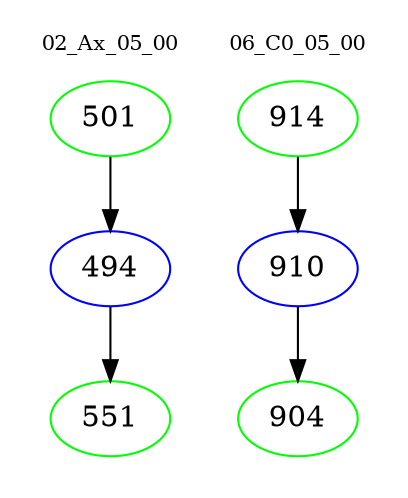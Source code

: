 digraph{
subgraph cluster_0 {
color = white
label = "02_Ax_05_00";
fontsize=10;
T0_501 [label="501", color="green"]
T0_501 -> T0_494 [color="black"]
T0_494 [label="494", color="blue"]
T0_494 -> T0_551 [color="black"]
T0_551 [label="551", color="green"]
}
subgraph cluster_1 {
color = white
label = "06_C0_05_00";
fontsize=10;
T1_914 [label="914", color="green"]
T1_914 -> T1_910 [color="black"]
T1_910 [label="910", color="blue"]
T1_910 -> T1_904 [color="black"]
T1_904 [label="904", color="green"]
}
}
